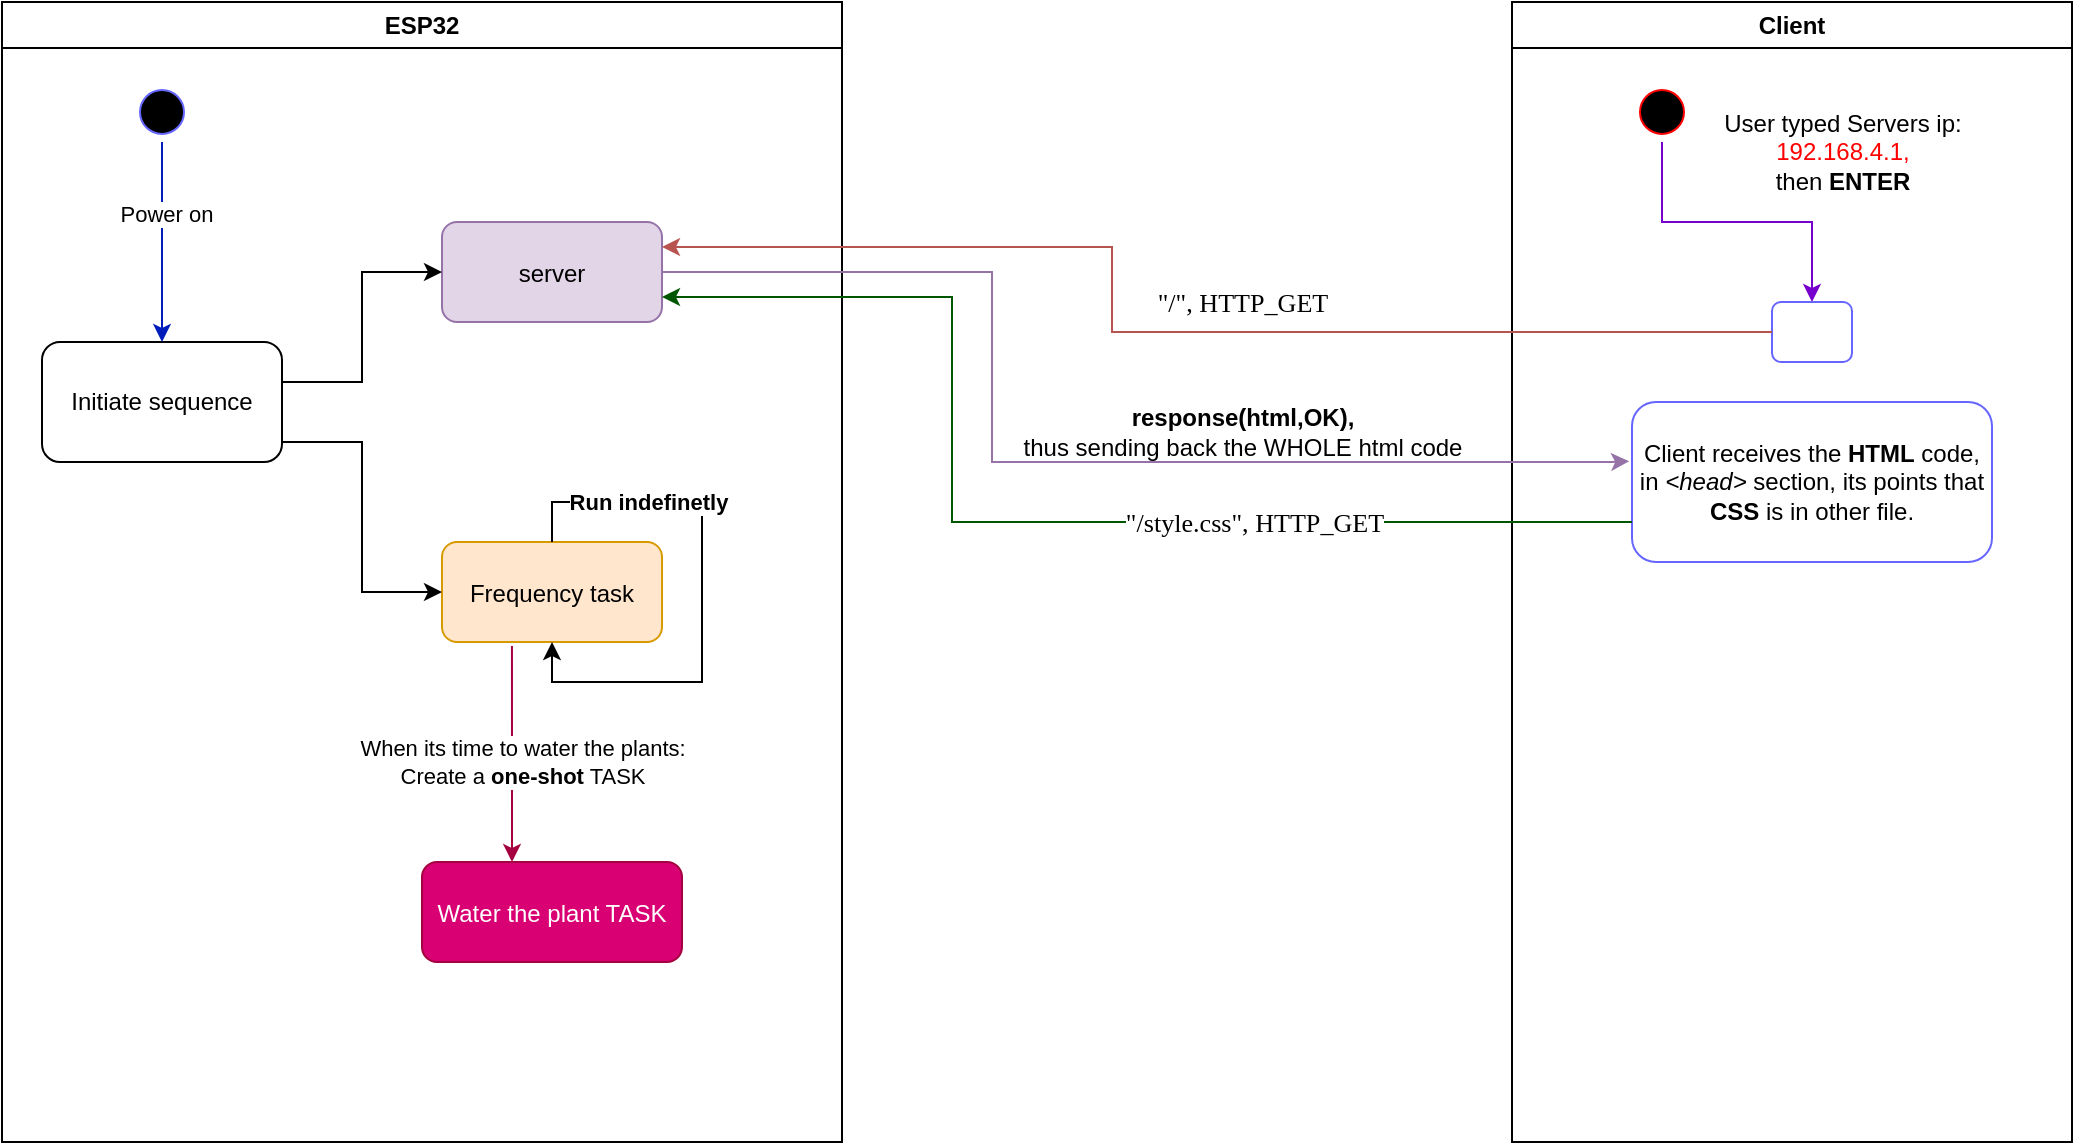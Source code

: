 <mxfile version="12.9.11" type="github">
  <diagram name="Page-1" id="e7e014a7-5840-1c2e-5031-d8a46d1fe8dd">
    <mxGraphModel dx="2296" dy="645" grid="1" gridSize="10" guides="1" tooltips="1" connect="1" arrows="1" fold="1" page="1" pageScale="1" pageWidth="1169" pageHeight="826" background="#ffffff" math="0" shadow="0">
      <root>
        <mxCell id="0" />
        <mxCell id="1" parent="0" />
        <mxCell id="2" value="ESP32" style="swimlane;whiteSpace=wrap;startSize=23;" parent="1" vertex="1">
          <mxGeometry x="-175" y="120" width="420" height="570" as="geometry" />
        </mxCell>
        <mxCell id="7" value="server" style="fillColor=#e1d5e7;strokeColor=#9673a6;rounded=1;" parent="2" vertex="1">
          <mxGeometry x="220" y="110" width="110" height="50" as="geometry" />
        </mxCell>
        <mxCell id="mlgsU4gfoJJG3dl1iYJq-49" style="edgeStyle=orthogonalEdgeStyle;rounded=0;orthogonalLoop=1;jettySize=auto;html=1;exitX=0.318;exitY=1.04;exitDx=0;exitDy=0;exitPerimeter=0;fillColor=#d80073;strokeColor=#A50040;" edge="1" parent="2" source="8" target="10">
          <mxGeometry relative="1" as="geometry">
            <Array as="points">
              <mxPoint x="255" y="400" />
              <mxPoint x="255" y="400" />
            </Array>
          </mxGeometry>
        </mxCell>
        <mxCell id="mlgsU4gfoJJG3dl1iYJq-52" value="When its time to water the plants:&lt;br&gt;Create a &lt;b&gt;one-shot&lt;/b&gt; TASK" style="edgeLabel;html=1;align=center;verticalAlign=middle;resizable=0;points=[];" vertex="1" connectable="0" parent="mlgsU4gfoJJG3dl1iYJq-49">
          <mxGeometry x="-0.204" y="2" relative="1" as="geometry">
            <mxPoint x="3.01" y="15" as="offset" />
          </mxGeometry>
        </mxCell>
        <mxCell id="8" value="Frequency task" style="fillColor=#ffe6cc;strokeColor=#d79b00;rounded=1;" parent="2" vertex="1">
          <mxGeometry x="220" y="270" width="110" height="50" as="geometry" />
        </mxCell>
        <mxCell id="10" value="Water the plant TASK" style="fillColor=#d80073;strokeColor=#A50040;fontColor=#ffffff;rounded=1;" parent="2" vertex="1">
          <mxGeometry x="210" y="430" width="130" height="50" as="geometry" />
        </mxCell>
        <mxCell id="mlgsU4gfoJJG3dl1iYJq-48" style="edgeStyle=orthogonalEdgeStyle;rounded=0;orthogonalLoop=1;jettySize=auto;html=1;entryX=0.5;entryY=1;entryDx=0;entryDy=0;" edge="1" parent="2" source="8" target="8">
          <mxGeometry relative="1" as="geometry" />
        </mxCell>
        <mxCell id="mlgsU4gfoJJG3dl1iYJq-51" value="&lt;b&gt;Run indefinetly&lt;/b&gt;" style="edgeLabel;html=1;align=center;verticalAlign=middle;resizable=0;points=[];" vertex="1" connectable="0" parent="mlgsU4gfoJJG3dl1iYJq-48">
          <mxGeometry x="-0.514" relative="1" as="geometry">
            <mxPoint as="offset" />
          </mxGeometry>
        </mxCell>
        <mxCell id="mlgsU4gfoJJG3dl1iYJq-57" style="edgeStyle=orthogonalEdgeStyle;rounded=0;orthogonalLoop=1;jettySize=auto;html=1;entryX=0;entryY=0.5;entryDx=0;entryDy=0;" edge="1" parent="2" source="mlgsU4gfoJJG3dl1iYJq-53" target="7">
          <mxGeometry relative="1" as="geometry">
            <Array as="points">
              <mxPoint x="180" y="190" />
              <mxPoint x="180" y="135" />
            </Array>
          </mxGeometry>
        </mxCell>
        <mxCell id="mlgsU4gfoJJG3dl1iYJq-58" style="edgeStyle=orthogonalEdgeStyle;rounded=0;orthogonalLoop=1;jettySize=auto;html=1;entryX=0;entryY=0.5;entryDx=0;entryDy=0;" edge="1" parent="2" source="mlgsU4gfoJJG3dl1iYJq-53" target="8">
          <mxGeometry relative="1" as="geometry">
            <Array as="points">
              <mxPoint x="180" y="220" />
              <mxPoint x="180" y="295" />
            </Array>
          </mxGeometry>
        </mxCell>
        <mxCell id="mlgsU4gfoJJG3dl1iYJq-53" value="Initiate sequence" style="rounded=1;whiteSpace=wrap;html=1;" vertex="1" parent="2">
          <mxGeometry x="20" y="170" width="120" height="60" as="geometry" />
        </mxCell>
        <mxCell id="mlgsU4gfoJJG3dl1iYJq-55" style="edgeStyle=orthogonalEdgeStyle;rounded=0;orthogonalLoop=1;jettySize=auto;html=1;fillColor=#0050ef;strokeColor=#001DBC;" edge="1" parent="2" source="mlgsU4gfoJJG3dl1iYJq-54" target="mlgsU4gfoJJG3dl1iYJq-53">
          <mxGeometry relative="1" as="geometry" />
        </mxCell>
        <mxCell id="mlgsU4gfoJJG3dl1iYJq-56" value="Power on" style="edgeLabel;html=1;align=center;verticalAlign=middle;resizable=0;points=[];" vertex="1" connectable="0" parent="mlgsU4gfoJJG3dl1iYJq-55">
          <mxGeometry x="-0.28" y="2" relative="1" as="geometry">
            <mxPoint as="offset" />
          </mxGeometry>
        </mxCell>
        <mxCell id="mlgsU4gfoJJG3dl1iYJq-54" value="" style="ellipse;shape=startState;fillColor=#000000;strokeColor=#6666FF;" vertex="1" parent="2">
          <mxGeometry x="65" y="40" width="30" height="30" as="geometry" />
        </mxCell>
        <mxCell id="3" value="Client" style="swimlane;whiteSpace=wrap" parent="1" vertex="1">
          <mxGeometry x="580" y="120" width="280" height="570" as="geometry" />
        </mxCell>
        <mxCell id="mlgsU4gfoJJG3dl1iYJq-62" style="edgeStyle=orthogonalEdgeStyle;rounded=0;orthogonalLoop=1;jettySize=auto;html=1;entryX=0.5;entryY=0;entryDx=0;entryDy=0;fillColor=#aa00ff;strokeColor=#7700CC;" edge="1" parent="3" source="13" target="mlgsU4gfoJJG3dl1iYJq-61">
          <mxGeometry relative="1" as="geometry">
            <Array as="points">
              <mxPoint x="75" y="110" />
              <mxPoint x="150" y="110" />
            </Array>
          </mxGeometry>
        </mxCell>
        <mxCell id="13" value="" style="ellipse;shape=startState;fillColor=#000000;strokeColor=#ff0000;" parent="3" vertex="1">
          <mxGeometry x="60" y="40" width="30" height="30" as="geometry" />
        </mxCell>
        <mxCell id="mlgsU4gfoJJG3dl1iYJq-61" value="" style="rounded=1;whiteSpace=wrap;html=1;strokeColor=#6666FF;" vertex="1" parent="3">
          <mxGeometry x="130" y="150" width="40" height="30" as="geometry" />
        </mxCell>
        <mxCell id="mlgsU4gfoJJG3dl1iYJq-63" value="User typed Servers ip: &lt;br&gt;&lt;font color=&quot;#ff0000&quot;&gt;192.168.4.1, &lt;/font&gt;&lt;br&gt;then &lt;b&gt;ENTER&lt;/b&gt;" style="text;html=1;align=center;verticalAlign=middle;resizable=0;points=[];autosize=1;" vertex="1" parent="3">
          <mxGeometry x="100" y="50" width="130" height="50" as="geometry" />
        </mxCell>
        <mxCell id="mlgsU4gfoJJG3dl1iYJq-65" value="Client receives the &lt;b&gt;HTML&lt;/b&gt; code,&lt;br&gt;in &lt;i&gt;&amp;lt;head&amp;gt;&lt;/i&gt; section, its points that &lt;b&gt;CSS&lt;/b&gt; is in other file." style="rounded=1;whiteSpace=wrap;html=1;strokeColor=#6666FF;" vertex="1" parent="3">
          <mxGeometry x="60" y="200" width="180" height="80" as="geometry" />
        </mxCell>
        <mxCell id="mlgsU4gfoJJG3dl1iYJq-44" style="edgeStyle=orthogonalEdgeStyle;rounded=0;orthogonalLoop=1;jettySize=auto;html=1;exitX=0;exitY=0.5;exitDx=0;exitDy=0;fillColor=#f8cecc;strokeColor=#b85450;entryX=1;entryY=0.25;entryDx=0;entryDy=0;" edge="1" parent="1" source="mlgsU4gfoJJG3dl1iYJq-61" target="7">
          <mxGeometry relative="1" as="geometry">
            <mxPoint x="30" y="243" as="targetPoint" />
            <Array as="points">
              <mxPoint x="380" y="285" />
              <mxPoint x="380" y="243" />
            </Array>
          </mxGeometry>
        </mxCell>
        <mxCell id="mlgsU4gfoJJG3dl1iYJq-45" value="&lt;pre style=&quot;font-family: &amp;#34;jetbrains mono&amp;#34; ; font-size: 9.8pt&quot;&gt;&quot;/&quot;, HTTP_GET&lt;/pre&gt;" style="text;html=1;align=center;verticalAlign=middle;resizable=0;points=[];autosize=1;" vertex="1" parent="1">
          <mxGeometry x="395" y="245" width="100" height="50" as="geometry" />
        </mxCell>
        <mxCell id="mlgsU4gfoJJG3dl1iYJq-46" style="edgeStyle=orthogonalEdgeStyle;rounded=0;orthogonalLoop=1;jettySize=auto;html=1;fillColor=#e1d5e7;strokeColor=#9673a6;exitX=1;exitY=0.5;exitDx=0;exitDy=0;entryX=-0.008;entryY=0.371;entryDx=0;entryDy=0;entryPerimeter=0;" edge="1" parent="1" source="7" target="mlgsU4gfoJJG3dl1iYJq-65">
          <mxGeometry relative="1" as="geometry">
            <mxPoint x="630" y="340" as="targetPoint" />
            <Array as="points">
              <mxPoint x="320" y="255" />
              <mxPoint x="320" y="350" />
              <mxPoint x="630" y="350" />
            </Array>
          </mxGeometry>
        </mxCell>
        <mxCell id="mlgsU4gfoJJG3dl1iYJq-47" value="&lt;b&gt;response(html,OK),&lt;/b&gt; &lt;br&gt;thus sending back the WHOLE html code" style="text;html=1;align=center;verticalAlign=middle;resizable=0;points=[];autosize=1;" vertex="1" parent="1">
          <mxGeometry x="330" y="320" width="230" height="30" as="geometry" />
        </mxCell>
        <mxCell id="mlgsU4gfoJJG3dl1iYJq-68" style="edgeStyle=orthogonalEdgeStyle;rounded=0;orthogonalLoop=1;jettySize=auto;html=1;entryX=1;entryY=0.75;entryDx=0;entryDy=0;fillColor=#008a00;strokeColor=#005700;exitX=0;exitY=0.75;exitDx=0;exitDy=0;" edge="1" parent="1" source="mlgsU4gfoJJG3dl1iYJq-65" target="7">
          <mxGeometry relative="1" as="geometry">
            <Array as="points">
              <mxPoint x="300" y="380" />
              <mxPoint x="300" y="268" />
            </Array>
          </mxGeometry>
        </mxCell>
        <mxCell id="mlgsU4gfoJJG3dl1iYJq-69" value="&lt;pre style=&quot;font-family: &amp;#34;jetbrains mono&amp;#34; ; font-size: 9.8pt&quot;&gt;&lt;span&gt;&quot;/style.css&quot;&lt;/span&gt;, HTTP_GET&lt;/pre&gt;" style="edgeLabel;html=1;align=center;verticalAlign=middle;resizable=0;points=[];" vertex="1" connectable="0" parent="mlgsU4gfoJJG3dl1iYJq-68">
          <mxGeometry x="-0.463" y="-1" relative="1" as="geometry">
            <mxPoint x="-29.17" y="1" as="offset" />
          </mxGeometry>
        </mxCell>
      </root>
    </mxGraphModel>
  </diagram>
</mxfile>
